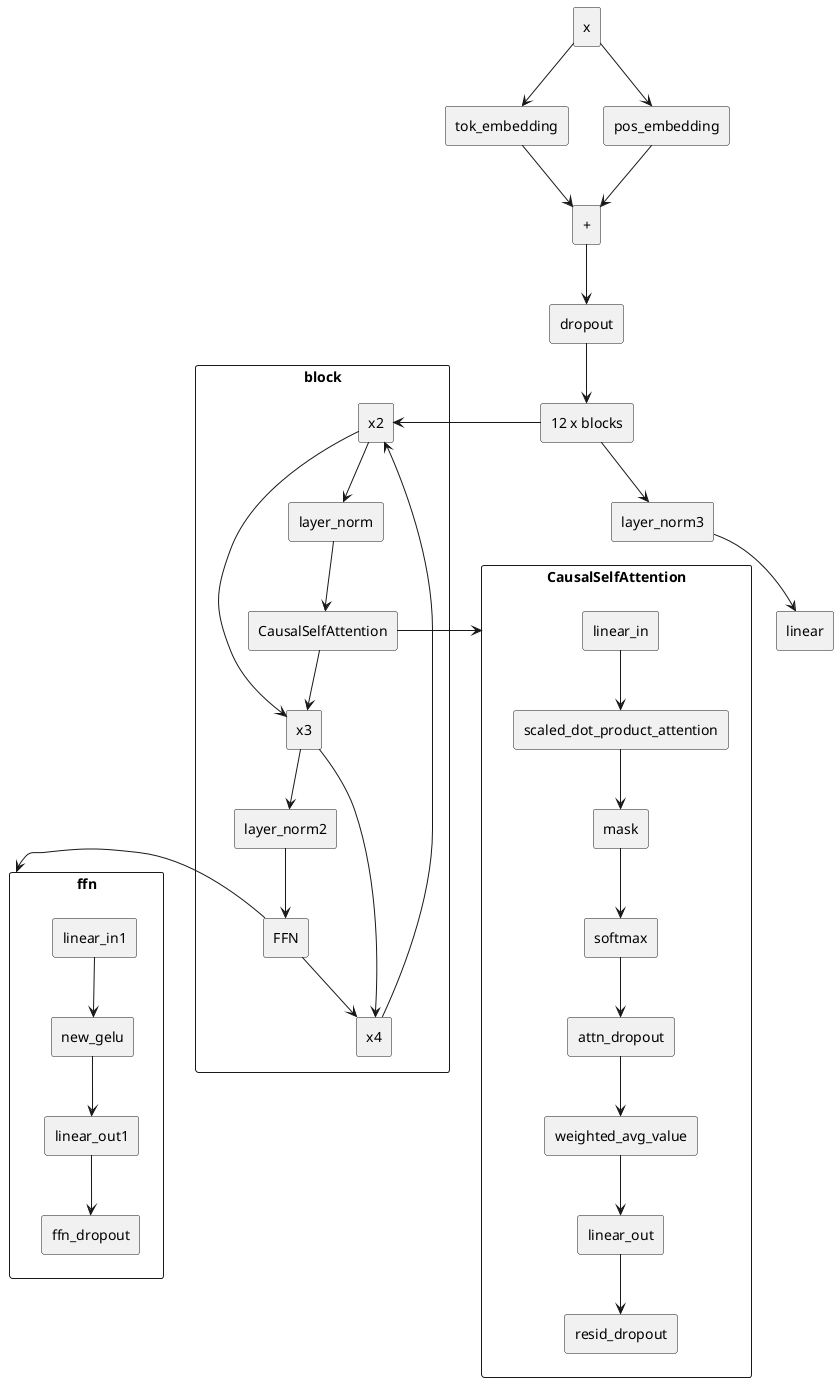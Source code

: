 
'https://plantuml.com/activity-diagram-beta

@startuml
  rectangle x as x
  rectangle tok_embedding as te
  rectangle pos_embedding as pe
  rectangle "+"
  rectangle dropout
  rectangle "12 x blocks" as blks

  rectangle "block" {
  rectangle x2
  rectangle x3
  rectangle x4
  rectangle layer_norm as ln1
  rectangle CausalSelfAttention as att
  rectangle layer_norm2 as ln2
  rectangle FFN
  }

  rectangle CausalSelfAttention {
  rectangle linear_in
  rectangle scaled_dot_product_attention as sdpa
  rectangle mask
  rectangle softmax
  rectangle attn_dropout
  rectangle weighted_avg_value as wav
  rectangle linear_out
  rectangle resid_dropout
  }

  rectangle ffn {
  rectangle linear_in1
  rectangle new_gelu
  rectangle linear_out1
  rectangle ffn_dropout
  }
  rectangle layer_norm3 as ln3
  rectangle linear

  FFN -left-> ffn
  linear_in1 -down-> new_gelu
  new_gelu -down-> linear_out1
  linear_out1 -down-> ffn_dropout

  att -right-> CausalSelfAttention
  linear_in -down-> sdpa
  sdpa -down-> mask
  mask -down-> softmax
  softmax -down-> attn_dropout
  attn_dropout -down-> wav
  wav -down-> linear_out
  linear_out -down->resid_dropout

  x -down-> te
  x -down-> pe
  te -down-> "+"
  pe -down-> "+"
  "+" -down-> "dropout"
  "dropout" -down-> blks
  blks -left-> x2

  x2 -down-> ln1
  ln1 -down-> att
  att -down-> x3
  x2 -down-> x3
  x3 -down-> ln2
  ln2 -down-> FFN
  x3 -down-> x4
  FFN -down-> x4
  x4 -up-> x2

  blks -down-> ln3
  ln3 -down-> linear










@enduml


'start
':ClickServlet.handleRequest();
':new page;
'if (Page.onSecurityCheck) then (true)
'  :Page.onInit();
'  if (isForward?) then (no)
'    :Process controls;
'    if (continue processing?) then (no)
'      stop
'    endif
'
'    if (isPost?) then (yes)
'      :Page.onPost();
'    else (no)
'      :Page.onGet();
'    endif
'    :Page.onRender();
'  endif
'else (false)
'endif
'
'if (do redirect?) then (yes)
'  :redirect process;
'else
'  if (do forward?) then (yes)
'    :Forward request;
'  else (no)
'    :Render page template;
'  endif
'endif
'
'stop


